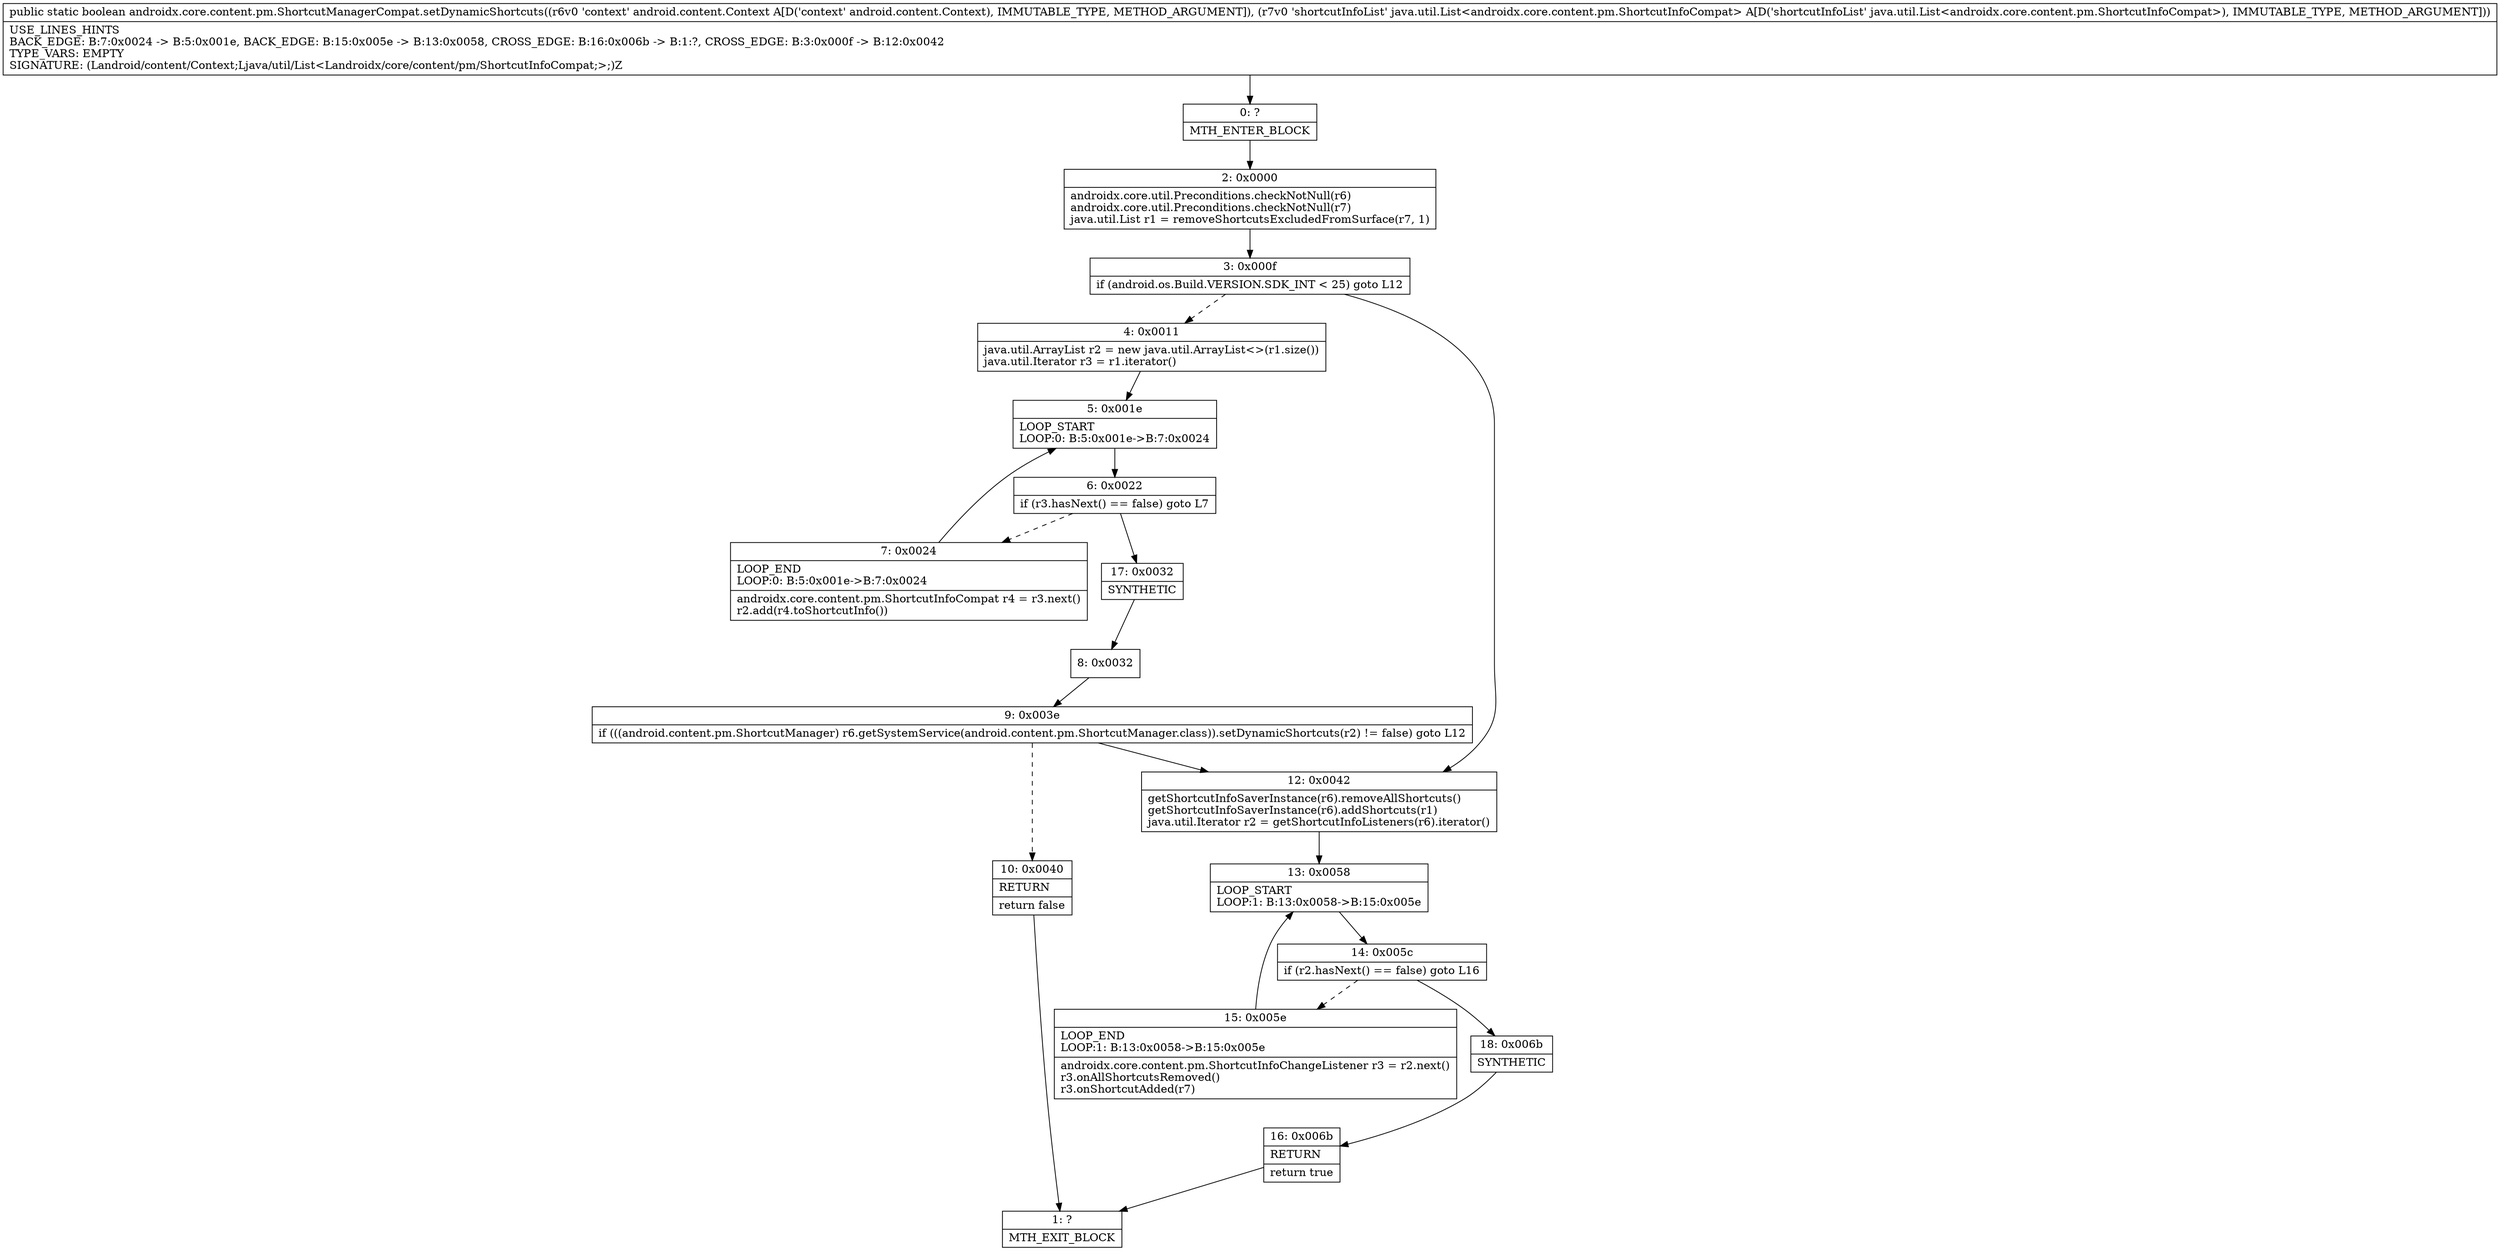digraph "CFG forandroidx.core.content.pm.ShortcutManagerCompat.setDynamicShortcuts(Landroid\/content\/Context;Ljava\/util\/List;)Z" {
Node_0 [shape=record,label="{0\:\ ?|MTH_ENTER_BLOCK\l}"];
Node_2 [shape=record,label="{2\:\ 0x0000|androidx.core.util.Preconditions.checkNotNull(r6)\landroidx.core.util.Preconditions.checkNotNull(r7)\ljava.util.List r1 = removeShortcutsExcludedFromSurface(r7, 1)\l}"];
Node_3 [shape=record,label="{3\:\ 0x000f|if (android.os.Build.VERSION.SDK_INT \< 25) goto L12\l}"];
Node_4 [shape=record,label="{4\:\ 0x0011|java.util.ArrayList r2 = new java.util.ArrayList\<\>(r1.size())\ljava.util.Iterator r3 = r1.iterator()\l}"];
Node_5 [shape=record,label="{5\:\ 0x001e|LOOP_START\lLOOP:0: B:5:0x001e\-\>B:7:0x0024\l}"];
Node_6 [shape=record,label="{6\:\ 0x0022|if (r3.hasNext() == false) goto L7\l}"];
Node_7 [shape=record,label="{7\:\ 0x0024|LOOP_END\lLOOP:0: B:5:0x001e\-\>B:7:0x0024\l|androidx.core.content.pm.ShortcutInfoCompat r4 = r3.next()\lr2.add(r4.toShortcutInfo())\l}"];
Node_17 [shape=record,label="{17\:\ 0x0032|SYNTHETIC\l}"];
Node_8 [shape=record,label="{8\:\ 0x0032}"];
Node_9 [shape=record,label="{9\:\ 0x003e|if (((android.content.pm.ShortcutManager) r6.getSystemService(android.content.pm.ShortcutManager.class)).setDynamicShortcuts(r2) != false) goto L12\l}"];
Node_10 [shape=record,label="{10\:\ 0x0040|RETURN\l|return false\l}"];
Node_1 [shape=record,label="{1\:\ ?|MTH_EXIT_BLOCK\l}"];
Node_12 [shape=record,label="{12\:\ 0x0042|getShortcutInfoSaverInstance(r6).removeAllShortcuts()\lgetShortcutInfoSaverInstance(r6).addShortcuts(r1)\ljava.util.Iterator r2 = getShortcutInfoListeners(r6).iterator()\l}"];
Node_13 [shape=record,label="{13\:\ 0x0058|LOOP_START\lLOOP:1: B:13:0x0058\-\>B:15:0x005e\l}"];
Node_14 [shape=record,label="{14\:\ 0x005c|if (r2.hasNext() == false) goto L16\l}"];
Node_15 [shape=record,label="{15\:\ 0x005e|LOOP_END\lLOOP:1: B:13:0x0058\-\>B:15:0x005e\l|androidx.core.content.pm.ShortcutInfoChangeListener r3 = r2.next()\lr3.onAllShortcutsRemoved()\lr3.onShortcutAdded(r7)\l}"];
Node_18 [shape=record,label="{18\:\ 0x006b|SYNTHETIC\l}"];
Node_16 [shape=record,label="{16\:\ 0x006b|RETURN\l|return true\l}"];
MethodNode[shape=record,label="{public static boolean androidx.core.content.pm.ShortcutManagerCompat.setDynamicShortcuts((r6v0 'context' android.content.Context A[D('context' android.content.Context), IMMUTABLE_TYPE, METHOD_ARGUMENT]), (r7v0 'shortcutInfoList' java.util.List\<androidx.core.content.pm.ShortcutInfoCompat\> A[D('shortcutInfoList' java.util.List\<androidx.core.content.pm.ShortcutInfoCompat\>), IMMUTABLE_TYPE, METHOD_ARGUMENT]))  | USE_LINES_HINTS\lBACK_EDGE: B:7:0x0024 \-\> B:5:0x001e, BACK_EDGE: B:15:0x005e \-\> B:13:0x0058, CROSS_EDGE: B:16:0x006b \-\> B:1:?, CROSS_EDGE: B:3:0x000f \-\> B:12:0x0042\lTYPE_VARS: EMPTY\lSIGNATURE: (Landroid\/content\/Context;Ljava\/util\/List\<Landroidx\/core\/content\/pm\/ShortcutInfoCompat;\>;)Z\l}"];
MethodNode -> Node_0;Node_0 -> Node_2;
Node_2 -> Node_3;
Node_3 -> Node_4[style=dashed];
Node_3 -> Node_12;
Node_4 -> Node_5;
Node_5 -> Node_6;
Node_6 -> Node_7[style=dashed];
Node_6 -> Node_17;
Node_7 -> Node_5;
Node_17 -> Node_8;
Node_8 -> Node_9;
Node_9 -> Node_10[style=dashed];
Node_9 -> Node_12;
Node_10 -> Node_1;
Node_12 -> Node_13;
Node_13 -> Node_14;
Node_14 -> Node_15[style=dashed];
Node_14 -> Node_18;
Node_15 -> Node_13;
Node_18 -> Node_16;
Node_16 -> Node_1;
}

